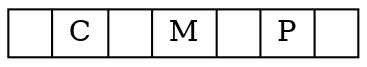 digraph one {
	node [shape = record, height=.1];
	node0[label = "<f0> | <f1> C || <f2> M || <f3> P | <f4> "];
}